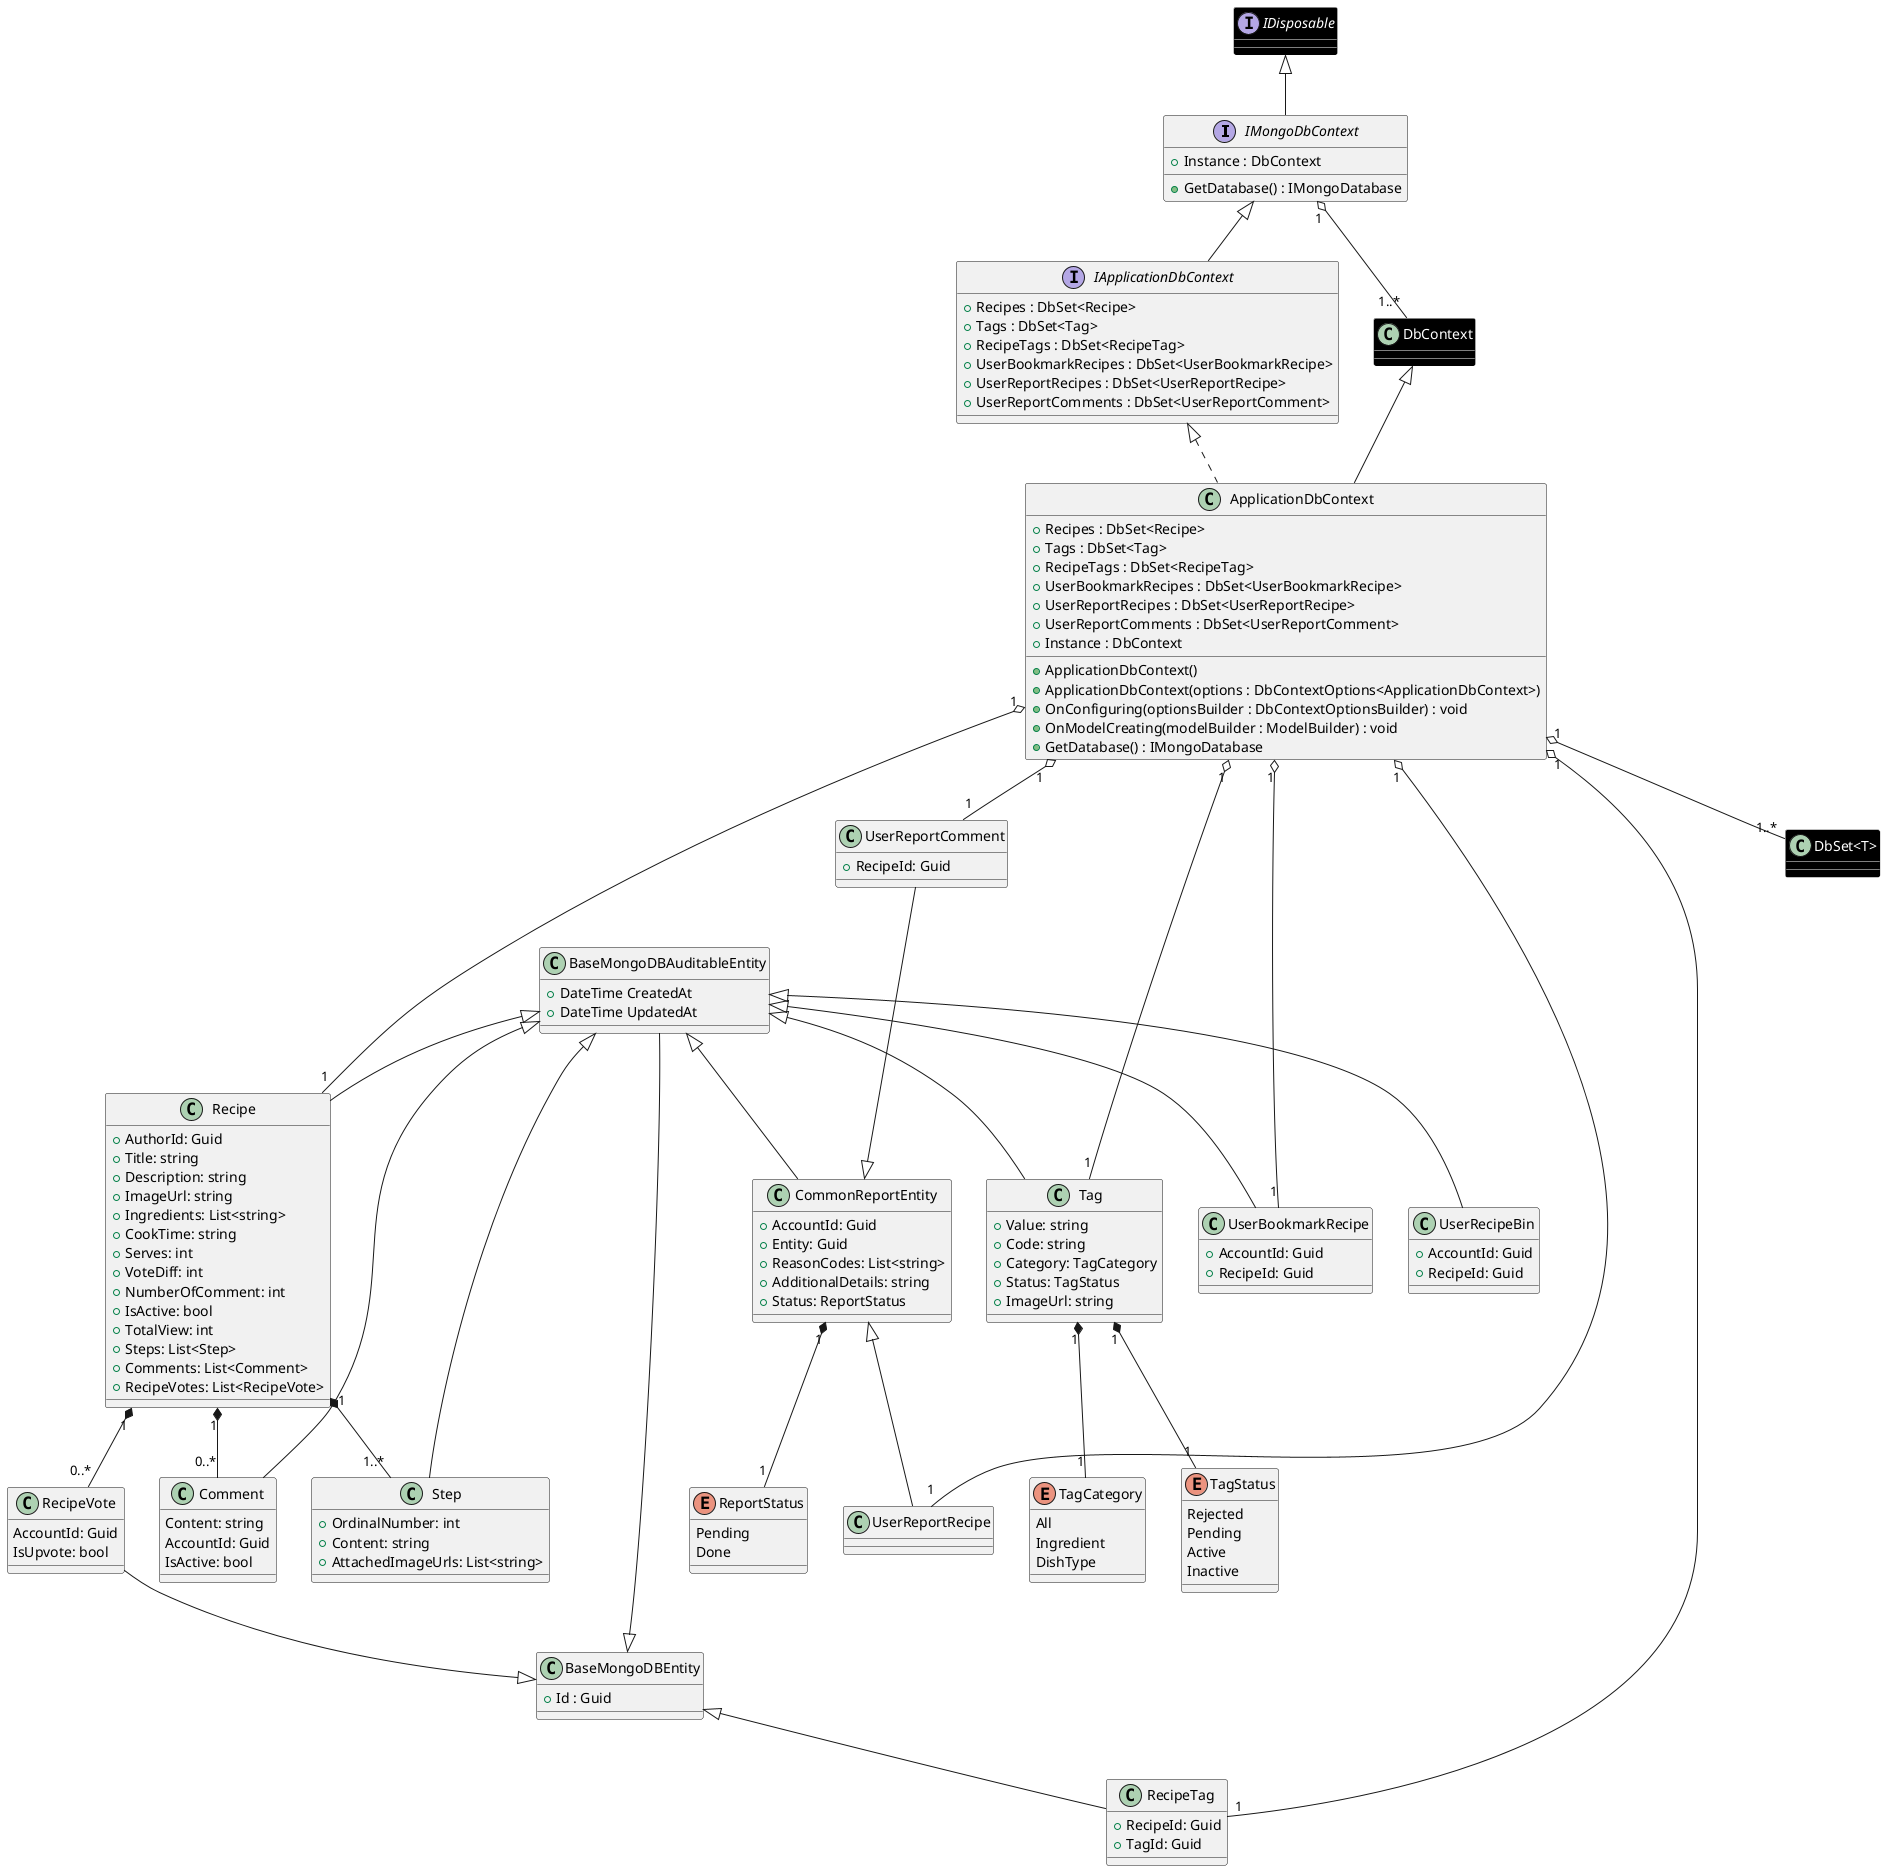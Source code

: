 @startuml RecipeDbContext

interface IMongoDbContext extends IDisposable {
    +Instance : DbContext
    +GetDatabase() : IMongoDatabase
}
' ========= Entity class =========
class BaseMongoDBEntity {
    +Id : Guid
}

class BaseMongoDBAuditableEntity extends BaseMongoDBEntity {
    +DateTime CreatedAt
    +DateTime UpdatedAt
}

class Recipe extends BaseMongoDBAuditableEntity {
    +AuthorId: Guid
    +Title: string
    +Description: string
    +ImageUrl: string
    +Ingredients: List<string>
    +CookTime: string
    +Serves: int
    +VoteDiff: int
    +NumberOfComment: int
    +IsActive: bool
    +TotalView: int
    +Steps: List<Step>
    +Comments: List<Comment>
    +RecipeVotes: List<RecipeVote>
}

class Step extends BaseMongoDBAuditableEntity {
    +OrdinalNumber: int
    +Content: string
    +AttachedImageUrls: List<string>
}

class Comment extends BaseMongoDBAuditableEntity {
    Content: string
    AccountId: Guid
    IsActive: bool
}

class RecipeVote extends BaseMongoDBEntity {
    AccountId: Guid
    IsUpvote: bool
}

class Tag extends BaseMongoDBAuditableEntity {
    +Value: string
    +Code: string
    +Category: TagCategory
    +Status: TagStatus
    +ImageUrl: string
}

class RecipeTag extends BaseMongoDBEntity {
    +RecipeId: Guid
    +TagId: Guid
}

class UserBookmarkRecipe extends BaseMongoDBAuditableEntity {
    +AccountId: Guid
    +RecipeId: Guid
}

class CommonReportEntity extends BaseMongoDBAuditableEntity {
    +AccountId: Guid
    +Entity: Guid
    +ReasonCodes: List<string>
    +AdditionalDetails: string
    +Status: ReportStatus
}

enum ReportStatus
{
    Pending
    Done
}

enum TagStatus {
    Rejected
    Pending
    Active
    Inactive
}

enum TagCategory
{
    All
    Ingredient
    DishType
}

class UserReportRecipe extends CommonReportEntity {
}

class UserReportComment extends CommonReportEntity {
    +RecipeId: Guid
}

class UserRecipeBin extends BaseMongoDBAuditableEntity {
    +AccountId: Guid
    +RecipeId: Guid
}
interface IApplicationDbContext extends IMongoDbContext {
    + Recipes : DbSet<Recipe>
    + Tags : DbSet<Tag>
    + RecipeTags : DbSet<RecipeTag>
    + UserBookmarkRecipes : DbSet<UserBookmarkRecipe>
    + UserReportRecipes : DbSet<UserReportRecipe>
    + UserReportComments : DbSet<UserReportComment>
}
class ApplicationDbContext extends DbContext implements IApplicationDbContext {
    +Recipes : DbSet<Recipe> 
    +Tags : DbSet<Tag>
    +RecipeTags : DbSet<RecipeTag>
    +UserBookmarkRecipes : DbSet<UserBookmarkRecipe>
    +UserReportRecipes : DbSet<UserReportRecipe> 
    +UserReportComments : DbSet<UserReportComment>
    +Instance : DbContext
    +ApplicationDbContext()
    +ApplicationDbContext(options : DbContextOptions<ApplicationDbContext>)
    +OnConfiguring(optionsBuilder : DbContextOptionsBuilder) : void
    +OnModelCreating(modelBuilder : ModelBuilder) : void
    +GetDatabase() : IMongoDatabase
}

' ========= Library class =========
interface IDisposable #black;line:white;text:white
class "DbSet<T>" #black;line:white;text:white
class DbContext #black;line:white;text:white

IMongoDbContext "1" o-- "1..*" DbContext

ApplicationDbContext "1" o-- "1..*" "DbSet<T>"
ApplicationDbContext "1" o-- "1" Recipe
ApplicationDbContext "1" o-- "1" Tag
ApplicationDbContext "1" o-- "1" RecipeTag
ApplicationDbContext "1" o-- "1" UserBookmarkRecipe
ApplicationDbContext "1" o-- "1" UserReportRecipe
ApplicationDbContext "1" o-- "1" UserReportComment

Recipe "1"*--"1..*" Step
Recipe "1"*--"0..*" Comment
Recipe "1"*--"0..*" RecipeVote

Tag "1"*--"1" TagCategory
Tag "1"*--"1" TagStatus
CommonReportEntity "1" *-- "1" ReportStatus
' =========== Style ==============

ApplicationDbContext o-[hidden]down- "DbSet<T>"
ApplicationDbContext o-[hidden]down- Recipe
ApplicationDbContext o-[hidden]down- Tag
ApplicationDbContext o-[hidden]down- RecipeTag
ApplicationDbContext o-[hidden]down- UserBookmarkRecipe
ApplicationDbContext o-[hidden]down- UserReportRecipe
ApplicationDbContext o-[hidden]down- UserReportComment
ApplicationDbContext o-[hidden]down- UserRecipeBin

BaseMongoDBAuditableEntity -[hidden]right- BaseMongoDBEntity 
BaseMongoDBAuditableEntity -[hidden]up- Recipe 
BaseMongoDBAuditableEntity -[hidden]up- Step 
BaseMongoDBAuditableEntity -[hidden]up- Comment 
BaseMongoDBEntity -[hidden]up- RecipeVote 
BaseMongoDBAuditableEntity -[hidden]up- Tag 
BaseMongoDBEntity -[hidden]up- RecipeTag 
BaseMongoDBAuditableEntity -[hidden]up- UserBookmarkRecipe 
BaseMongoDBAuditableEntity -[hidden]up- UserReportRecipe
BaseMongoDBAuditableEntity -[hidden]up- UserReportComment 

@enduml